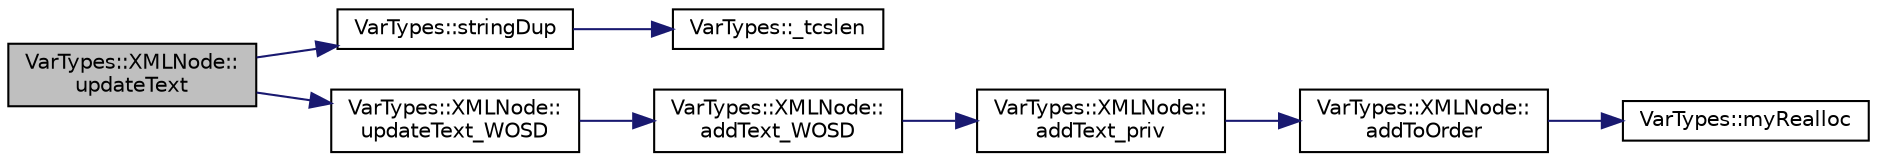 digraph "VarTypes::XMLNode::updateText"
{
 // INTERACTIVE_SVG=YES
  edge [fontname="Helvetica",fontsize="10",labelfontname="Helvetica",labelfontsize="10"];
  node [fontname="Helvetica",fontsize="10",shape=record];
  rankdir="LR";
  Node1 [label="VarTypes::XMLNode::\lupdateText",height=0.2,width=0.4,color="black", fillcolor="grey75", style="filled", fontcolor="black"];
  Node1 -> Node2 [color="midnightblue",fontsize="10",style="solid",fontname="Helvetica"];
  Node2 [label="VarTypes::stringDup",height=0.2,width=0.4,color="black", fillcolor="white", style="filled",URL="$d1/dde/namespace_var_types.html#af79aab010747d6340009c2e1d6deb9a8"];
  Node2 -> Node3 [color="midnightblue",fontsize="10",style="solid",fontname="Helvetica"];
  Node3 [label="VarTypes::_tcslen",height=0.2,width=0.4,color="black", fillcolor="white", style="filled",URL="$d1/dde/namespace_var_types.html#a33f094a769ad68c264640d65736e12df"];
  Node1 -> Node4 [color="midnightblue",fontsize="10",style="solid",fontname="Helvetica"];
  Node4 [label="VarTypes::XMLNode::\lupdateText_WOSD",height=0.2,width=0.4,color="black", fillcolor="white", style="filled",URL="$dd/df5/struct_var_types_1_1_x_m_l_node.html#ac94f11bf0b9f2e1f2fc369f56f567857"];
  Node4 -> Node5 [color="midnightblue",fontsize="10",style="solid",fontname="Helvetica"];
  Node5 [label="VarTypes::XMLNode::\laddText_WOSD",height=0.2,width=0.4,color="black", fillcolor="white", style="filled",URL="$dd/df5/struct_var_types_1_1_x_m_l_node.html#a00472ecab4e15d6e4cd43922d2c91831"];
  Node5 -> Node6 [color="midnightblue",fontsize="10",style="solid",fontname="Helvetica"];
  Node6 [label="VarTypes::XMLNode::\laddText_priv",height=0.2,width=0.4,color="black", fillcolor="white", style="filled",URL="$dd/df5/struct_var_types_1_1_x_m_l_node.html#af97726ce50d91fb4687b71f42920fa05"];
  Node6 -> Node7 [color="midnightblue",fontsize="10",style="solid",fontname="Helvetica"];
  Node7 [label="VarTypes::XMLNode::\laddToOrder",height=0.2,width=0.4,color="black", fillcolor="white", style="filled",URL="$dd/df5/struct_var_types_1_1_x_m_l_node.html#a8966be07a58188f95a3cee4510c73dbf"];
  Node7 -> Node8 [color="midnightblue",fontsize="10",style="solid",fontname="Helvetica"];
  Node8 [label="VarTypes::myRealloc",height=0.2,width=0.4,color="black", fillcolor="white", style="filled",URL="$d1/dde/namespace_var_types.html#a47f43809f22c37a229ee6451c4db2ede"];
}
